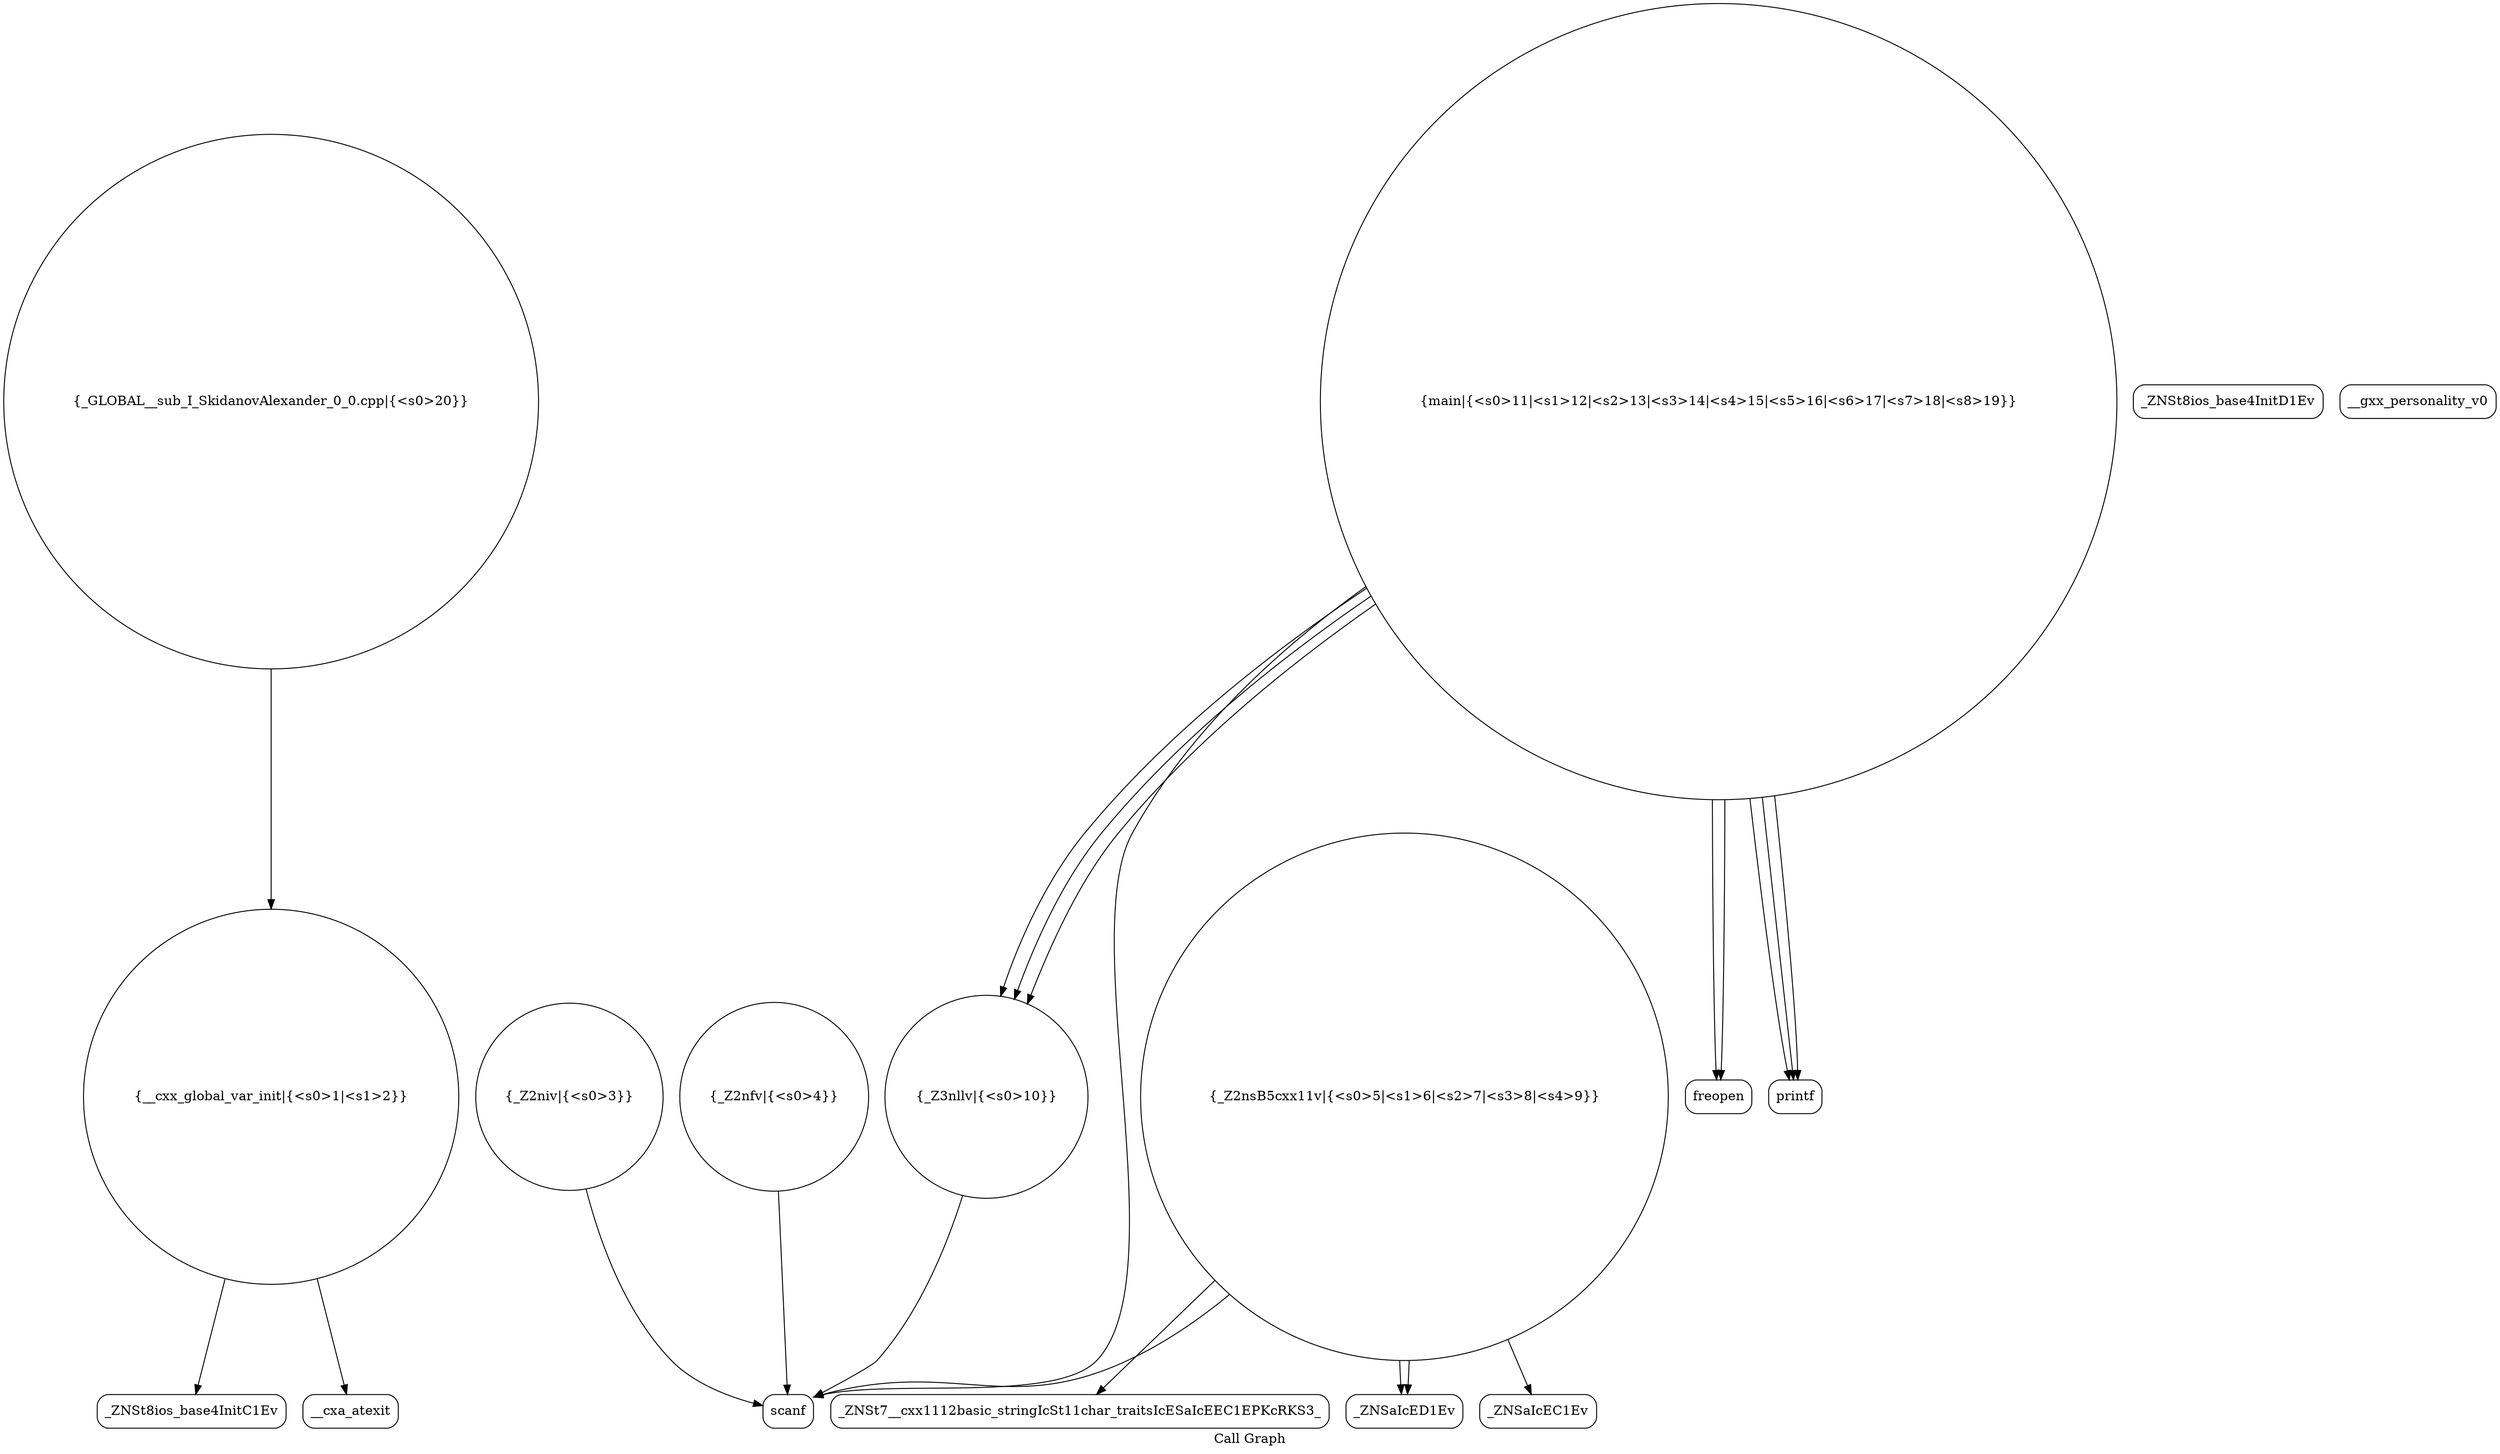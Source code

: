 digraph "Call Graph" {
	label="Call Graph";

	Node0x55e25e724860 [shape=record,shape=circle,label="{__cxx_global_var_init|{<s0>1|<s1>2}}"];
	Node0x55e25e724860:s0 -> Node0x55e25e724cf0[color=black];
	Node0x55e25e724860:s1 -> Node0x55e25e724df0[color=black];
	Node0x55e25e724ff0 [shape=record,shape=circle,label="{_Z2nsB5cxx11v|{<s0>5|<s1>6|<s2>7|<s3>8|<s4>9}}"];
	Node0x55e25e724ff0:s0 -> Node0x55e25e724ef0[color=black];
	Node0x55e25e724ff0:s1 -> Node0x55e25e725070[color=black];
	Node0x55e25e724ff0:s2 -> Node0x55e25e7250f0[color=black];
	Node0x55e25e724ff0:s3 -> Node0x55e25e7251f0[color=black];
	Node0x55e25e724ff0:s4 -> Node0x55e25e7251f0[color=black];
	Node0x55e25e725370 [shape=record,shape=Mrecord,label="{freopen}"];
	Node0x55e25e724d70 [shape=record,shape=Mrecord,label="{_ZNSt8ios_base4InitD1Ev}"];
	Node0x55e25e7250f0 [shape=record,shape=Mrecord,label="{_ZNSt7__cxx1112basic_stringIcSt11char_traitsIcESaIcEEC1EPKcRKS3_}"];
	Node0x55e25e725470 [shape=record,shape=circle,label="{_GLOBAL__sub_I_SkidanovAlexander_0_0.cpp|{<s0>20}}"];
	Node0x55e25e725470:s0 -> Node0x55e25e724860[color=black];
	Node0x55e25e724e70 [shape=record,shape=circle,label="{_Z2niv|{<s0>3}}"];
	Node0x55e25e724e70:s0 -> Node0x55e25e724ef0[color=black];
	Node0x55e25e7251f0 [shape=record,shape=Mrecord,label="{_ZNSaIcED1Ev}"];
	Node0x55e25e724f70 [shape=record,shape=circle,label="{_Z2nfv|{<s0>4}}"];
	Node0x55e25e724f70:s0 -> Node0x55e25e724ef0[color=black];
	Node0x55e25e7252f0 [shape=record,shape=circle,label="{main|{<s0>11|<s1>12|<s2>13|<s3>14|<s4>15|<s5>16|<s6>17|<s7>18|<s8>19}}"];
	Node0x55e25e7252f0:s0 -> Node0x55e25e725370[color=black];
	Node0x55e25e7252f0:s1 -> Node0x55e25e725370[color=black];
	Node0x55e25e7252f0:s2 -> Node0x55e25e724ef0[color=black];
	Node0x55e25e7252f0:s3 -> Node0x55e25e7253f0[color=black];
	Node0x55e25e7252f0:s4 -> Node0x55e25e725270[color=black];
	Node0x55e25e7252f0:s5 -> Node0x55e25e725270[color=black];
	Node0x55e25e7252f0:s6 -> Node0x55e25e725270[color=black];
	Node0x55e25e7252f0:s7 -> Node0x55e25e7253f0[color=black];
	Node0x55e25e7252f0:s8 -> Node0x55e25e7253f0[color=black];
	Node0x55e25e724cf0 [shape=record,shape=Mrecord,label="{_ZNSt8ios_base4InitC1Ev}"];
	Node0x55e25e725070 [shape=record,shape=Mrecord,label="{_ZNSaIcEC1Ev}"];
	Node0x55e25e7253f0 [shape=record,shape=Mrecord,label="{printf}"];
	Node0x55e25e724df0 [shape=record,shape=Mrecord,label="{__cxa_atexit}"];
	Node0x55e25e725170 [shape=record,shape=Mrecord,label="{__gxx_personality_v0}"];
	Node0x55e25e724ef0 [shape=record,shape=Mrecord,label="{scanf}"];
	Node0x55e25e725270 [shape=record,shape=circle,label="{_Z3nllv|{<s0>10}}"];
	Node0x55e25e725270:s0 -> Node0x55e25e724ef0[color=black];
}
